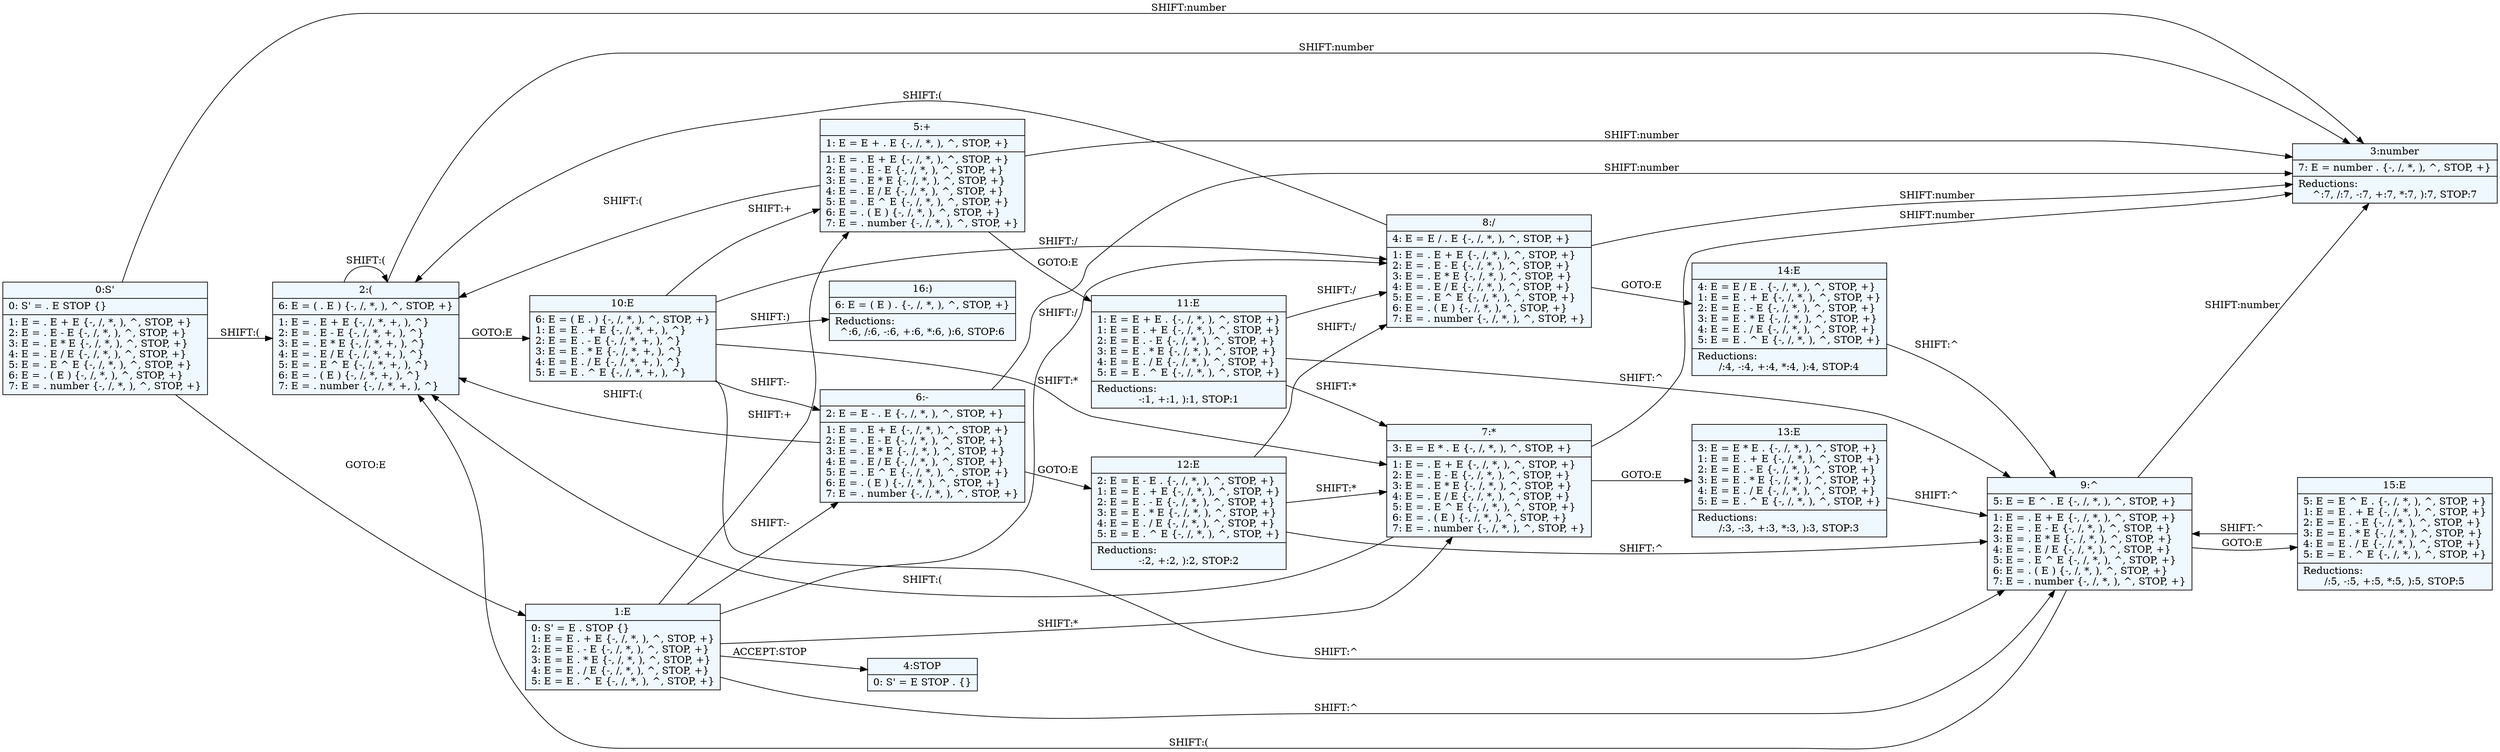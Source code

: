 
    digraph grammar {
    rankdir=LR
    fontname = "Bitstream Vera Sans"
    fontsize = 8
    node[
        shape=record,
        style=filled,
        fillcolor=aliceblue
    ]
    nodesep = 0.3
    edge[dir=black,arrowtail=empty]


0[label="0:S'|0: S' = . E STOP   \{\}\l|1: E = . E + E   \{-, /, *, ), ^, STOP, +\}\l2: E = . E - E   \{-, /, *, ), ^, STOP, +\}\l3: E = . E * E   \{-, /, *, ), ^, STOP, +\}\l4: E = . E / E   \{-, /, *, ), ^, STOP, +\}\l5: E = . E ^ E   \{-, /, *, ), ^, STOP, +\}\l6: E = . ( E )   \{-, /, *, ), ^, STOP, +\}\l7: E = . number   \{-, /, *, ), ^, STOP, +\}\l"]

0 -> 2 [label="SHIFT:("]0 -> 3 [label="SHIFT:number"]0 -> 1 [label="GOTO:E"]1[label="1:E|0: S' = E . STOP   \{\}\l1: E = E . + E   \{-, /, *, ), ^, STOP, +\}\l2: E = E . - E   \{-, /, *, ), ^, STOP, +\}\l3: E = E . * E   \{-, /, *, ), ^, STOP, +\}\l4: E = E . / E   \{-, /, *, ), ^, STOP, +\}\l5: E = E . ^ E   \{-, /, *, ), ^, STOP, +\}\l"]

1 -> 9 [label="SHIFT:^"]1 -> 8 [label="SHIFT:/"]1 -> 6 [label="SHIFT:-"]1 -> 5 [label="SHIFT:+"]1 -> 7 [label="SHIFT:*"]1 -> 4 [label="ACCEPT:STOP"]2[label="2:(|6: E = ( . E )   \{-, /, *, ), ^, STOP, +\}\l|1: E = . E + E   \{-, /, *, +, ), ^\}\l2: E = . E - E   \{-, /, *, +, ), ^\}\l3: E = . E * E   \{-, /, *, +, ), ^\}\l4: E = . E / E   \{-, /, *, +, ), ^\}\l5: E = . E ^ E   \{-, /, *, +, ), ^\}\l6: E = . ( E )   \{-, /, *, +, ), ^\}\l7: E = . number   \{-, /, *, +, ), ^\}\l"]

2 -> 2 [label="SHIFT:("]2 -> 3 [label="SHIFT:number"]2 -> 10 [label="GOTO:E"]3[label="3:number|7: E = number .   \{-, /, *, ), ^, STOP, +\}\l|Reductions:\l^:7, /:7, -:7, +:7, *:7, ):7, STOP:7"]

4[label="4:STOP|0: S' = E STOP .   \{\}\l"]

5[label="5:+|1: E = E + . E   \{-, /, *, ), ^, STOP, +\}\l|1: E = . E + E   \{-, /, *, ), ^, STOP, +\}\l2: E = . E - E   \{-, /, *, ), ^, STOP, +\}\l3: E = . E * E   \{-, /, *, ), ^, STOP, +\}\l4: E = . E / E   \{-, /, *, ), ^, STOP, +\}\l5: E = . E ^ E   \{-, /, *, ), ^, STOP, +\}\l6: E = . ( E )   \{-, /, *, ), ^, STOP, +\}\l7: E = . number   \{-, /, *, ), ^, STOP, +\}\l"]

5 -> 2 [label="SHIFT:("]5 -> 3 [label="SHIFT:number"]5 -> 11 [label="GOTO:E"]6[label="6:-|2: E = E - . E   \{-, /, *, ), ^, STOP, +\}\l|1: E = . E + E   \{-, /, *, ), ^, STOP, +\}\l2: E = . E - E   \{-, /, *, ), ^, STOP, +\}\l3: E = . E * E   \{-, /, *, ), ^, STOP, +\}\l4: E = . E / E   \{-, /, *, ), ^, STOP, +\}\l5: E = . E ^ E   \{-, /, *, ), ^, STOP, +\}\l6: E = . ( E )   \{-, /, *, ), ^, STOP, +\}\l7: E = . number   \{-, /, *, ), ^, STOP, +\}\l"]

6 -> 2 [label="SHIFT:("]6 -> 3 [label="SHIFT:number"]6 -> 12 [label="GOTO:E"]7[label="7:*|3: E = E * . E   \{-, /, *, ), ^, STOP, +\}\l|1: E = . E + E   \{-, /, *, ), ^, STOP, +\}\l2: E = . E - E   \{-, /, *, ), ^, STOP, +\}\l3: E = . E * E   \{-, /, *, ), ^, STOP, +\}\l4: E = . E / E   \{-, /, *, ), ^, STOP, +\}\l5: E = . E ^ E   \{-, /, *, ), ^, STOP, +\}\l6: E = . ( E )   \{-, /, *, ), ^, STOP, +\}\l7: E = . number   \{-, /, *, ), ^, STOP, +\}\l"]

7 -> 2 [label="SHIFT:("]7 -> 3 [label="SHIFT:number"]7 -> 13 [label="GOTO:E"]8[label="8:/|4: E = E / . E   \{-, /, *, ), ^, STOP, +\}\l|1: E = . E + E   \{-, /, *, ), ^, STOP, +\}\l2: E = . E - E   \{-, /, *, ), ^, STOP, +\}\l3: E = . E * E   \{-, /, *, ), ^, STOP, +\}\l4: E = . E / E   \{-, /, *, ), ^, STOP, +\}\l5: E = . E ^ E   \{-, /, *, ), ^, STOP, +\}\l6: E = . ( E )   \{-, /, *, ), ^, STOP, +\}\l7: E = . number   \{-, /, *, ), ^, STOP, +\}\l"]

8 -> 2 [label="SHIFT:("]8 -> 3 [label="SHIFT:number"]8 -> 14 [label="GOTO:E"]9[label="9:^|5: E = E ^ . E   \{-, /, *, ), ^, STOP, +\}\l|1: E = . E + E   \{-, /, *, ), ^, STOP, +\}\l2: E = . E - E   \{-, /, *, ), ^, STOP, +\}\l3: E = . E * E   \{-, /, *, ), ^, STOP, +\}\l4: E = . E / E   \{-, /, *, ), ^, STOP, +\}\l5: E = . E ^ E   \{-, /, *, ), ^, STOP, +\}\l6: E = . ( E )   \{-, /, *, ), ^, STOP, +\}\l7: E = . number   \{-, /, *, ), ^, STOP, +\}\l"]

9 -> 2 [label="SHIFT:("]9 -> 3 [label="SHIFT:number"]9 -> 15 [label="GOTO:E"]10[label="10:E|6: E = ( E . )   \{-, /, *, ), ^, STOP, +\}\l1: E = E . + E   \{-, /, *, +, ), ^\}\l2: E = E . - E   \{-, /, *, +, ), ^\}\l3: E = E . * E   \{-, /, *, +, ), ^\}\l4: E = E . / E   \{-, /, *, +, ), ^\}\l5: E = E . ^ E   \{-, /, *, +, ), ^\}\l"]

10 -> 9 [label="SHIFT:^"]10 -> 8 [label="SHIFT:/"]10 -> 6 [label="SHIFT:-"]10 -> 5 [label="SHIFT:+"]10 -> 7 [label="SHIFT:*"]10 -> 16 [label="SHIFT:)"]11[label="11:E|1: E = E + E .   \{-, /, *, ), ^, STOP, +\}\l1: E = E . + E   \{-, /, *, ), ^, STOP, +\}\l2: E = E . - E   \{-, /, *, ), ^, STOP, +\}\l3: E = E . * E   \{-, /, *, ), ^, STOP, +\}\l4: E = E . / E   \{-, /, *, ), ^, STOP, +\}\l5: E = E . ^ E   \{-, /, *, ), ^, STOP, +\}\l|Reductions:\l-:1, +:1, ):1, STOP:1"]

11 -> 9 [label="SHIFT:^"]11 -> 8 [label="SHIFT:/"]11 -> 7 [label="SHIFT:*"]12[label="12:E|2: E = E - E .   \{-, /, *, ), ^, STOP, +\}\l1: E = E . + E   \{-, /, *, ), ^, STOP, +\}\l2: E = E . - E   \{-, /, *, ), ^, STOP, +\}\l3: E = E . * E   \{-, /, *, ), ^, STOP, +\}\l4: E = E . / E   \{-, /, *, ), ^, STOP, +\}\l5: E = E . ^ E   \{-, /, *, ), ^, STOP, +\}\l|Reductions:\l-:2, +:2, ):2, STOP:2"]

12 -> 9 [label="SHIFT:^"]12 -> 8 [label="SHIFT:/"]12 -> 7 [label="SHIFT:*"]13[label="13:E|3: E = E * E .   \{-, /, *, ), ^, STOP, +\}\l1: E = E . + E   \{-, /, *, ), ^, STOP, +\}\l2: E = E . - E   \{-, /, *, ), ^, STOP, +\}\l3: E = E . * E   \{-, /, *, ), ^, STOP, +\}\l4: E = E . / E   \{-, /, *, ), ^, STOP, +\}\l5: E = E . ^ E   \{-, /, *, ), ^, STOP, +\}\l|Reductions:\l/:3, -:3, +:3, *:3, ):3, STOP:3"]

13 -> 9 [label="SHIFT:^"]14[label="14:E|4: E = E / E .   \{-, /, *, ), ^, STOP, +\}\l1: E = E . + E   \{-, /, *, ), ^, STOP, +\}\l2: E = E . - E   \{-, /, *, ), ^, STOP, +\}\l3: E = E . * E   \{-, /, *, ), ^, STOP, +\}\l4: E = E . / E   \{-, /, *, ), ^, STOP, +\}\l5: E = E . ^ E   \{-, /, *, ), ^, STOP, +\}\l|Reductions:\l/:4, -:4, +:4, *:4, ):4, STOP:4"]

14 -> 9 [label="SHIFT:^"]15[label="15:E|5: E = E ^ E .   \{-, /, *, ), ^, STOP, +\}\l1: E = E . + E   \{-, /, *, ), ^, STOP, +\}\l2: E = E . - E   \{-, /, *, ), ^, STOP, +\}\l3: E = E . * E   \{-, /, *, ), ^, STOP, +\}\l4: E = E . / E   \{-, /, *, ), ^, STOP, +\}\l5: E = E . ^ E   \{-, /, *, ), ^, STOP, +\}\l|Reductions:\l/:5, -:5, +:5, *:5, ):5, STOP:5"]

15 -> 9 [label="SHIFT:^"]16[label="16:)|6: E = ( E ) .   \{-, /, *, ), ^, STOP, +\}\l|Reductions:\l^:6, /:6, -:6, +:6, *:6, ):6, STOP:6"]


}
